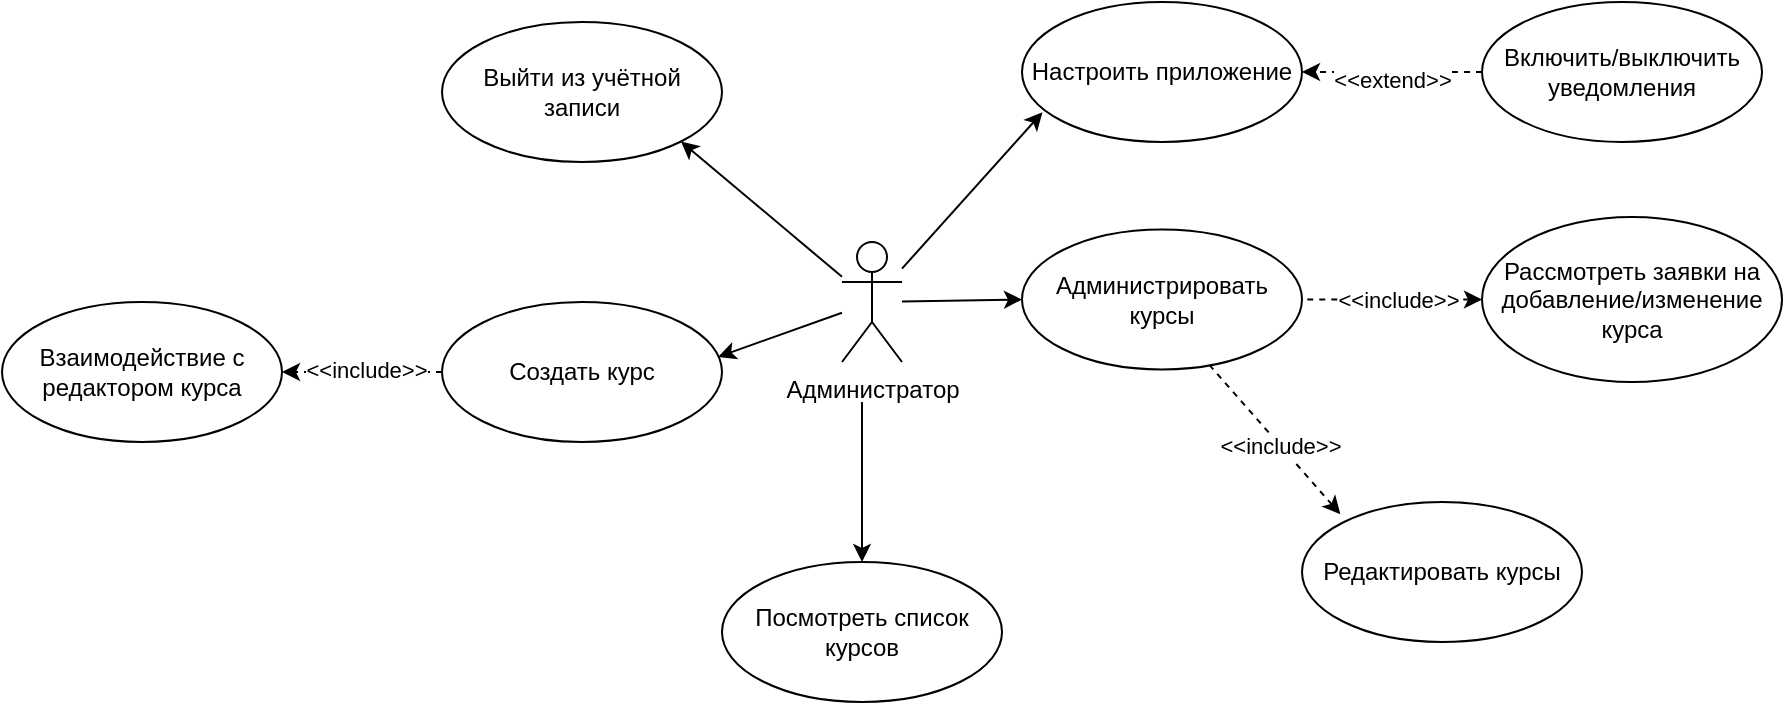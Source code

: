 <mxfile version="24.0.4" type="device">
  <diagram name="Страница — 1" id="yq38B2f3-P06zXcD6s5b">
    <mxGraphModel dx="2261" dy="836" grid="1" gridSize="10" guides="1" tooltips="1" connect="1" arrows="1" fold="1" page="1" pageScale="1" pageWidth="827" pageHeight="1169" math="0" shadow="0">
      <root>
        <mxCell id="0" />
        <mxCell id="1" parent="0" />
        <mxCell id="Zqv4LFuDW_x2M32jIlWj-35" value="Администрировать курсы" style="ellipse;whiteSpace=wrap;html=1;" parent="1" vertex="1">
          <mxGeometry x="-90" y="393.75" width="140" height="70" as="geometry" />
        </mxCell>
        <mxCell id="Zqv4LFuDW_x2M32jIlWj-159" style="rounded=0;orthogonalLoop=1;jettySize=auto;html=1;entryX=1;entryY=1;entryDx=0;entryDy=0;" parent="1" source="Zqv4LFuDW_x2M32jIlWj-164" target="Zqv4LFuDW_x2M32jIlWj-165" edge="1">
          <mxGeometry relative="1" as="geometry" />
        </mxCell>
        <mxCell id="Zqv4LFuDW_x2M32jIlWj-221" style="rounded=0;orthogonalLoop=1;jettySize=auto;html=1;entryX=0;entryY=0.5;entryDx=0;entryDy=0;" parent="1" source="Zqv4LFuDW_x2M32jIlWj-164" target="Zqv4LFuDW_x2M32jIlWj-35" edge="1">
          <mxGeometry relative="1" as="geometry">
            <mxPoint x="-69.86" y="422.84" as="targetPoint" />
          </mxGeometry>
        </mxCell>
        <mxCell id="Zqv4LFuDW_x2M32jIlWj-164" value="Администратор" style="shape=umlActor;verticalLabelPosition=bottom;verticalAlign=top;html=1;" parent="1" vertex="1">
          <mxGeometry x="-180" y="400" width="30" height="60" as="geometry" />
        </mxCell>
        <mxCell id="Zqv4LFuDW_x2M32jIlWj-165" value="Выйти из учётной записи" style="ellipse;whiteSpace=wrap;html=1;" parent="1" vertex="1">
          <mxGeometry x="-380" y="290" width="140" height="70" as="geometry" />
        </mxCell>
        <mxCell id="Zqv4LFuDW_x2M32jIlWj-229" style="rounded=0;orthogonalLoop=1;jettySize=auto;html=1;exitX=0;exitY=0.5;exitDx=0;exitDy=0;dashed=1;startArrow=classic;startFill=1;endArrow=none;endFill=0;entryX=1;entryY=0.5;entryDx=0;entryDy=0;" parent="1" source="Zqv4LFuDW_x2M32jIlWj-228" target="Zqv4LFuDW_x2M32jIlWj-35" edge="1">
          <mxGeometry relative="1" as="geometry" />
        </mxCell>
        <mxCell id="Zqv4LFuDW_x2M32jIlWj-674" value="&amp;lt;&amp;lt;include&amp;gt;&amp;gt;" style="edgeLabel;html=1;align=center;verticalAlign=middle;resizable=0;points=[];" parent="Zqv4LFuDW_x2M32jIlWj-229" vertex="1" connectable="0">
          <mxGeometry x="-0.065" relative="1" as="geometry">
            <mxPoint as="offset" />
          </mxGeometry>
        </mxCell>
        <mxCell id="Zqv4LFuDW_x2M32jIlWj-228" value="Рассмотреть заявки на добавление/изменение курса" style="ellipse;whiteSpace=wrap;html=1;" parent="1" vertex="1">
          <mxGeometry x="140" y="387.5" width="150" height="82.5" as="geometry" />
        </mxCell>
        <mxCell id="Zqv4LFuDW_x2M32jIlWj-599" style="rounded=0;orthogonalLoop=1;jettySize=auto;html=1;entryX=0.073;entryY=0.788;entryDx=0;entryDy=0;entryPerimeter=0;" parent="1" source="Zqv4LFuDW_x2M32jIlWj-164" target="Zqv4LFuDW_x2M32jIlWj-602" edge="1">
          <mxGeometry relative="1" as="geometry">
            <mxPoint x="-155" y="427" as="sourcePoint" />
          </mxGeometry>
        </mxCell>
        <mxCell id="Zqv4LFuDW_x2M32jIlWj-601" style="rounded=0;orthogonalLoop=1;jettySize=auto;html=1;entryX=0.986;entryY=0.392;entryDx=0;entryDy=0;entryPerimeter=0;" parent="1" source="Zqv4LFuDW_x2M32jIlWj-164" target="nVuQ4_SKS09lJCAdFAjZ-1" edge="1">
          <mxGeometry relative="1" as="geometry">
            <mxPoint x="-155" y="500" as="sourcePoint" />
          </mxGeometry>
        </mxCell>
        <mxCell id="Zqv4LFuDW_x2M32jIlWj-602" value="Настроить приложение" style="ellipse;whiteSpace=wrap;html=1;" parent="1" vertex="1">
          <mxGeometry x="-90" y="280" width="140" height="70" as="geometry" />
        </mxCell>
        <mxCell id="Zqv4LFuDW_x2M32jIlWj-634" style="rounded=0;orthogonalLoop=1;jettySize=auto;html=1;exitX=0;exitY=0.5;exitDx=0;exitDy=0;entryX=1;entryY=0.5;entryDx=0;entryDy=0;dashed=1;" parent="1" source="Zqv4LFuDW_x2M32jIlWj-635" target="Zqv4LFuDW_x2M32jIlWj-602" edge="1">
          <mxGeometry relative="1" as="geometry" />
        </mxCell>
        <mxCell id="Zqv4LFuDW_x2M32jIlWj-653" value="&amp;lt;&amp;lt;extend&amp;gt;&amp;gt;" style="edgeLabel;html=1;align=center;verticalAlign=middle;resizable=0;points=[];" parent="Zqv4LFuDW_x2M32jIlWj-634" vertex="1" connectable="0">
          <mxGeometry x="-0.022" y="4" relative="1" as="geometry">
            <mxPoint x="-1" as="offset" />
          </mxGeometry>
        </mxCell>
        <mxCell id="Zqv4LFuDW_x2M32jIlWj-635" value="Включить/выключить уведомления" style="ellipse;whiteSpace=wrap;html=1;" parent="1" vertex="1">
          <mxGeometry x="140" y="280" width="140" height="70" as="geometry" />
        </mxCell>
        <mxCell id="nVuQ4_SKS09lJCAdFAjZ-1" value="Создать курс" style="ellipse;whiteSpace=wrap;html=1;" vertex="1" parent="1">
          <mxGeometry x="-380" y="430" width="140" height="70" as="geometry" />
        </mxCell>
        <mxCell id="nVuQ4_SKS09lJCAdFAjZ-2" value="Взаимодействие с редактором курса" style="ellipse;whiteSpace=wrap;html=1;" vertex="1" parent="1">
          <mxGeometry x="-600" y="430" width="140" height="70" as="geometry" />
        </mxCell>
        <mxCell id="nVuQ4_SKS09lJCAdFAjZ-3" style="rounded=0;orthogonalLoop=1;jettySize=auto;html=1;exitX=0;exitY=0.5;exitDx=0;exitDy=0;dashed=1;" edge="1" parent="1" source="nVuQ4_SKS09lJCAdFAjZ-1" target="nVuQ4_SKS09lJCAdFAjZ-2">
          <mxGeometry relative="1" as="geometry">
            <mxPoint x="-560" y="600" as="sourcePoint" />
            <mxPoint x="-530" y="650" as="targetPoint" />
          </mxGeometry>
        </mxCell>
        <mxCell id="nVuQ4_SKS09lJCAdFAjZ-4" value="&amp;lt;&amp;lt;include&amp;gt;&amp;gt;" style="edgeLabel;html=1;align=center;verticalAlign=middle;resizable=0;points=[];" vertex="1" connectable="0" parent="nVuQ4_SKS09lJCAdFAjZ-3">
          <mxGeometry x="-0.048" y="-3" relative="1" as="geometry">
            <mxPoint y="2" as="offset" />
          </mxGeometry>
        </mxCell>
        <mxCell id="nVuQ4_SKS09lJCAdFAjZ-5" value="Редактировать курсы" style="ellipse;whiteSpace=wrap;html=1;" vertex="1" parent="1">
          <mxGeometry x="50" y="530" width="140" height="70" as="geometry" />
        </mxCell>
        <mxCell id="nVuQ4_SKS09lJCAdFAjZ-6" style="rounded=0;orthogonalLoop=1;jettySize=auto;html=1;exitX=0.137;exitY=0.087;exitDx=0;exitDy=0;dashed=1;startArrow=classic;startFill=1;endArrow=none;endFill=0;entryX=0.671;entryY=0.971;entryDx=0;entryDy=0;entryPerimeter=0;exitPerimeter=0;" edge="1" parent="1" source="nVuQ4_SKS09lJCAdFAjZ-5" target="Zqv4LFuDW_x2M32jIlWj-35">
          <mxGeometry relative="1" as="geometry">
            <mxPoint x="160" y="540" as="sourcePoint" />
            <mxPoint x="50" y="540" as="targetPoint" />
          </mxGeometry>
        </mxCell>
        <mxCell id="nVuQ4_SKS09lJCAdFAjZ-7" value="&amp;lt;&amp;lt;include&amp;gt;&amp;gt;" style="edgeLabel;html=1;align=center;verticalAlign=middle;resizable=0;points=[];" vertex="1" connectable="0" parent="nVuQ4_SKS09lJCAdFAjZ-6">
          <mxGeometry x="-0.065" relative="1" as="geometry">
            <mxPoint as="offset" />
          </mxGeometry>
        </mxCell>
        <mxCell id="nVuQ4_SKS09lJCAdFAjZ-8" value="Посмотреть список курсов" style="ellipse;whiteSpace=wrap;html=1;" vertex="1" parent="1">
          <mxGeometry x="-240" y="560" width="140" height="70" as="geometry" />
        </mxCell>
        <mxCell id="nVuQ4_SKS09lJCAdFAjZ-21" style="rounded=0;orthogonalLoop=1;jettySize=auto;html=1;" edge="1" parent="1" target="nVuQ4_SKS09lJCAdFAjZ-8">
          <mxGeometry relative="1" as="geometry">
            <mxPoint x="-170" y="480" as="sourcePoint" />
            <mxPoint x="-300" y="618" as="targetPoint" />
          </mxGeometry>
        </mxCell>
      </root>
    </mxGraphModel>
  </diagram>
</mxfile>
